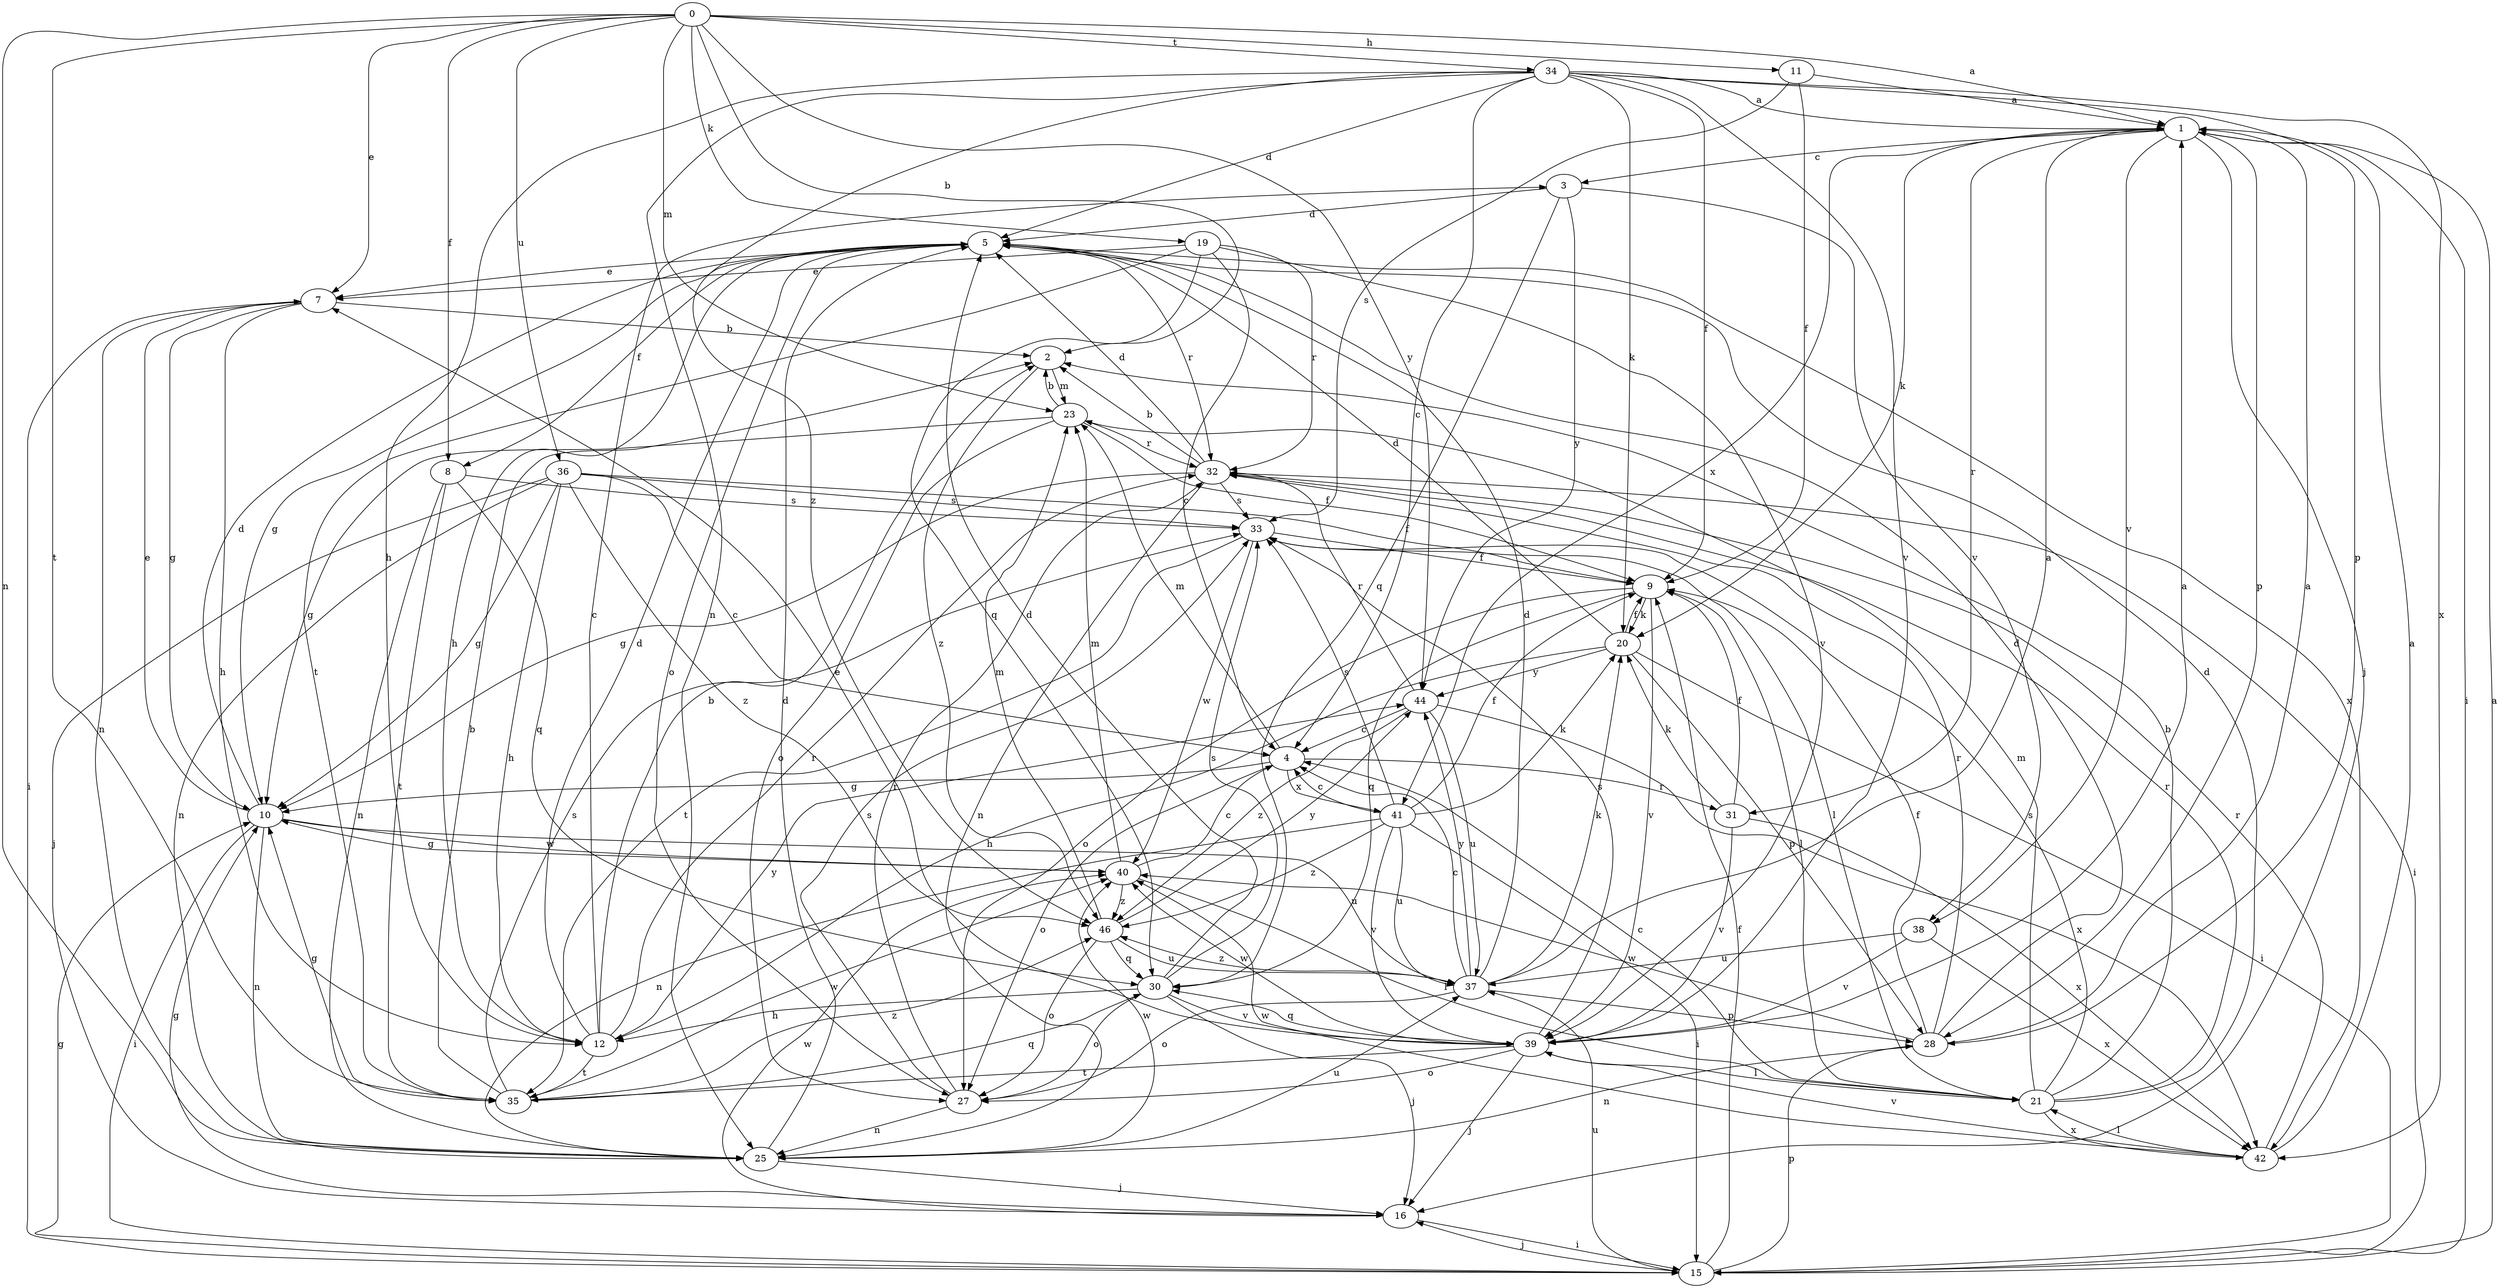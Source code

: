 strict digraph  {
0;
1;
2;
3;
4;
5;
7;
8;
9;
10;
11;
12;
15;
16;
19;
20;
21;
23;
25;
27;
28;
30;
31;
32;
33;
34;
35;
36;
37;
38;
39;
40;
41;
42;
44;
46;
0 -> 1  [label=a];
0 -> 2  [label=b];
0 -> 7  [label=e];
0 -> 8  [label=f];
0 -> 11  [label=h];
0 -> 19  [label=k];
0 -> 23  [label=m];
0 -> 25  [label=n];
0 -> 34  [label=t];
0 -> 35  [label=t];
0 -> 36  [label=u];
0 -> 44  [label=y];
1 -> 3  [label=c];
1 -> 15  [label=i];
1 -> 16  [label=j];
1 -> 20  [label=k];
1 -> 28  [label=p];
1 -> 31  [label=r];
1 -> 38  [label=v];
1 -> 41  [label=x];
2 -> 23  [label=m];
2 -> 46  [label=z];
3 -> 5  [label=d];
3 -> 30  [label=q];
3 -> 38  [label=v];
3 -> 44  [label=y];
4 -> 10  [label=g];
4 -> 23  [label=m];
4 -> 27  [label=o];
4 -> 31  [label=r];
4 -> 41  [label=x];
5 -> 7  [label=e];
5 -> 8  [label=f];
5 -> 10  [label=g];
5 -> 12  [label=h];
5 -> 27  [label=o];
5 -> 32  [label=r];
5 -> 42  [label=x];
7 -> 2  [label=b];
7 -> 10  [label=g];
7 -> 12  [label=h];
7 -> 15  [label=i];
7 -> 25  [label=n];
8 -> 25  [label=n];
8 -> 30  [label=q];
8 -> 33  [label=s];
8 -> 35  [label=t];
9 -> 20  [label=k];
9 -> 21  [label=l];
9 -> 27  [label=o];
9 -> 30  [label=q];
9 -> 39  [label=v];
10 -> 5  [label=d];
10 -> 7  [label=e];
10 -> 15  [label=i];
10 -> 25  [label=n];
10 -> 37  [label=u];
10 -> 40  [label=w];
11 -> 1  [label=a];
11 -> 9  [label=f];
11 -> 33  [label=s];
12 -> 2  [label=b];
12 -> 3  [label=c];
12 -> 5  [label=d];
12 -> 32  [label=r];
12 -> 35  [label=t];
12 -> 44  [label=y];
15 -> 1  [label=a];
15 -> 9  [label=f];
15 -> 10  [label=g];
15 -> 16  [label=j];
15 -> 28  [label=p];
15 -> 37  [label=u];
16 -> 10  [label=g];
16 -> 15  [label=i];
16 -> 40  [label=w];
19 -> 4  [label=c];
19 -> 7  [label=e];
19 -> 30  [label=q];
19 -> 32  [label=r];
19 -> 35  [label=t];
19 -> 39  [label=v];
20 -> 5  [label=d];
20 -> 9  [label=f];
20 -> 12  [label=h];
20 -> 15  [label=i];
20 -> 28  [label=p];
20 -> 44  [label=y];
21 -> 2  [label=b];
21 -> 4  [label=c];
21 -> 5  [label=d];
21 -> 23  [label=m];
21 -> 32  [label=r];
21 -> 33  [label=s];
21 -> 42  [label=x];
23 -> 2  [label=b];
23 -> 9  [label=f];
23 -> 10  [label=g];
23 -> 27  [label=o];
23 -> 32  [label=r];
25 -> 5  [label=d];
25 -> 16  [label=j];
25 -> 37  [label=u];
25 -> 40  [label=w];
27 -> 25  [label=n];
27 -> 32  [label=r];
27 -> 33  [label=s];
28 -> 1  [label=a];
28 -> 5  [label=d];
28 -> 9  [label=f];
28 -> 25  [label=n];
28 -> 32  [label=r];
28 -> 40  [label=w];
30 -> 5  [label=d];
30 -> 12  [label=h];
30 -> 16  [label=j];
30 -> 27  [label=o];
30 -> 33  [label=s];
30 -> 39  [label=v];
31 -> 9  [label=f];
31 -> 20  [label=k];
31 -> 39  [label=v];
31 -> 42  [label=x];
32 -> 2  [label=b];
32 -> 5  [label=d];
32 -> 10  [label=g];
32 -> 15  [label=i];
32 -> 25  [label=n];
32 -> 33  [label=s];
33 -> 9  [label=f];
33 -> 21  [label=l];
33 -> 35  [label=t];
33 -> 40  [label=w];
34 -> 1  [label=a];
34 -> 4  [label=c];
34 -> 5  [label=d];
34 -> 9  [label=f];
34 -> 12  [label=h];
34 -> 20  [label=k];
34 -> 25  [label=n];
34 -> 28  [label=p];
34 -> 39  [label=v];
34 -> 42  [label=x];
34 -> 46  [label=z];
35 -> 2  [label=b];
35 -> 10  [label=g];
35 -> 30  [label=q];
35 -> 33  [label=s];
35 -> 40  [label=w];
35 -> 46  [label=z];
36 -> 4  [label=c];
36 -> 9  [label=f];
36 -> 10  [label=g];
36 -> 12  [label=h];
36 -> 16  [label=j];
36 -> 25  [label=n];
36 -> 33  [label=s];
36 -> 46  [label=z];
37 -> 1  [label=a];
37 -> 4  [label=c];
37 -> 5  [label=d];
37 -> 20  [label=k];
37 -> 27  [label=o];
37 -> 28  [label=p];
37 -> 44  [label=y];
37 -> 46  [label=z];
38 -> 37  [label=u];
38 -> 39  [label=v];
38 -> 42  [label=x];
39 -> 1  [label=a];
39 -> 7  [label=e];
39 -> 16  [label=j];
39 -> 21  [label=l];
39 -> 27  [label=o];
39 -> 30  [label=q];
39 -> 33  [label=s];
39 -> 35  [label=t];
39 -> 40  [label=w];
40 -> 4  [label=c];
40 -> 10  [label=g];
40 -> 21  [label=l];
40 -> 23  [label=m];
40 -> 46  [label=z];
41 -> 4  [label=c];
41 -> 9  [label=f];
41 -> 15  [label=i];
41 -> 20  [label=k];
41 -> 25  [label=n];
41 -> 33  [label=s];
41 -> 37  [label=u];
41 -> 39  [label=v];
41 -> 46  [label=z];
42 -> 1  [label=a];
42 -> 21  [label=l];
42 -> 32  [label=r];
42 -> 39  [label=v];
42 -> 40  [label=w];
44 -> 4  [label=c];
44 -> 32  [label=r];
44 -> 37  [label=u];
44 -> 42  [label=x];
44 -> 46  [label=z];
46 -> 23  [label=m];
46 -> 27  [label=o];
46 -> 30  [label=q];
46 -> 37  [label=u];
46 -> 44  [label=y];
}
